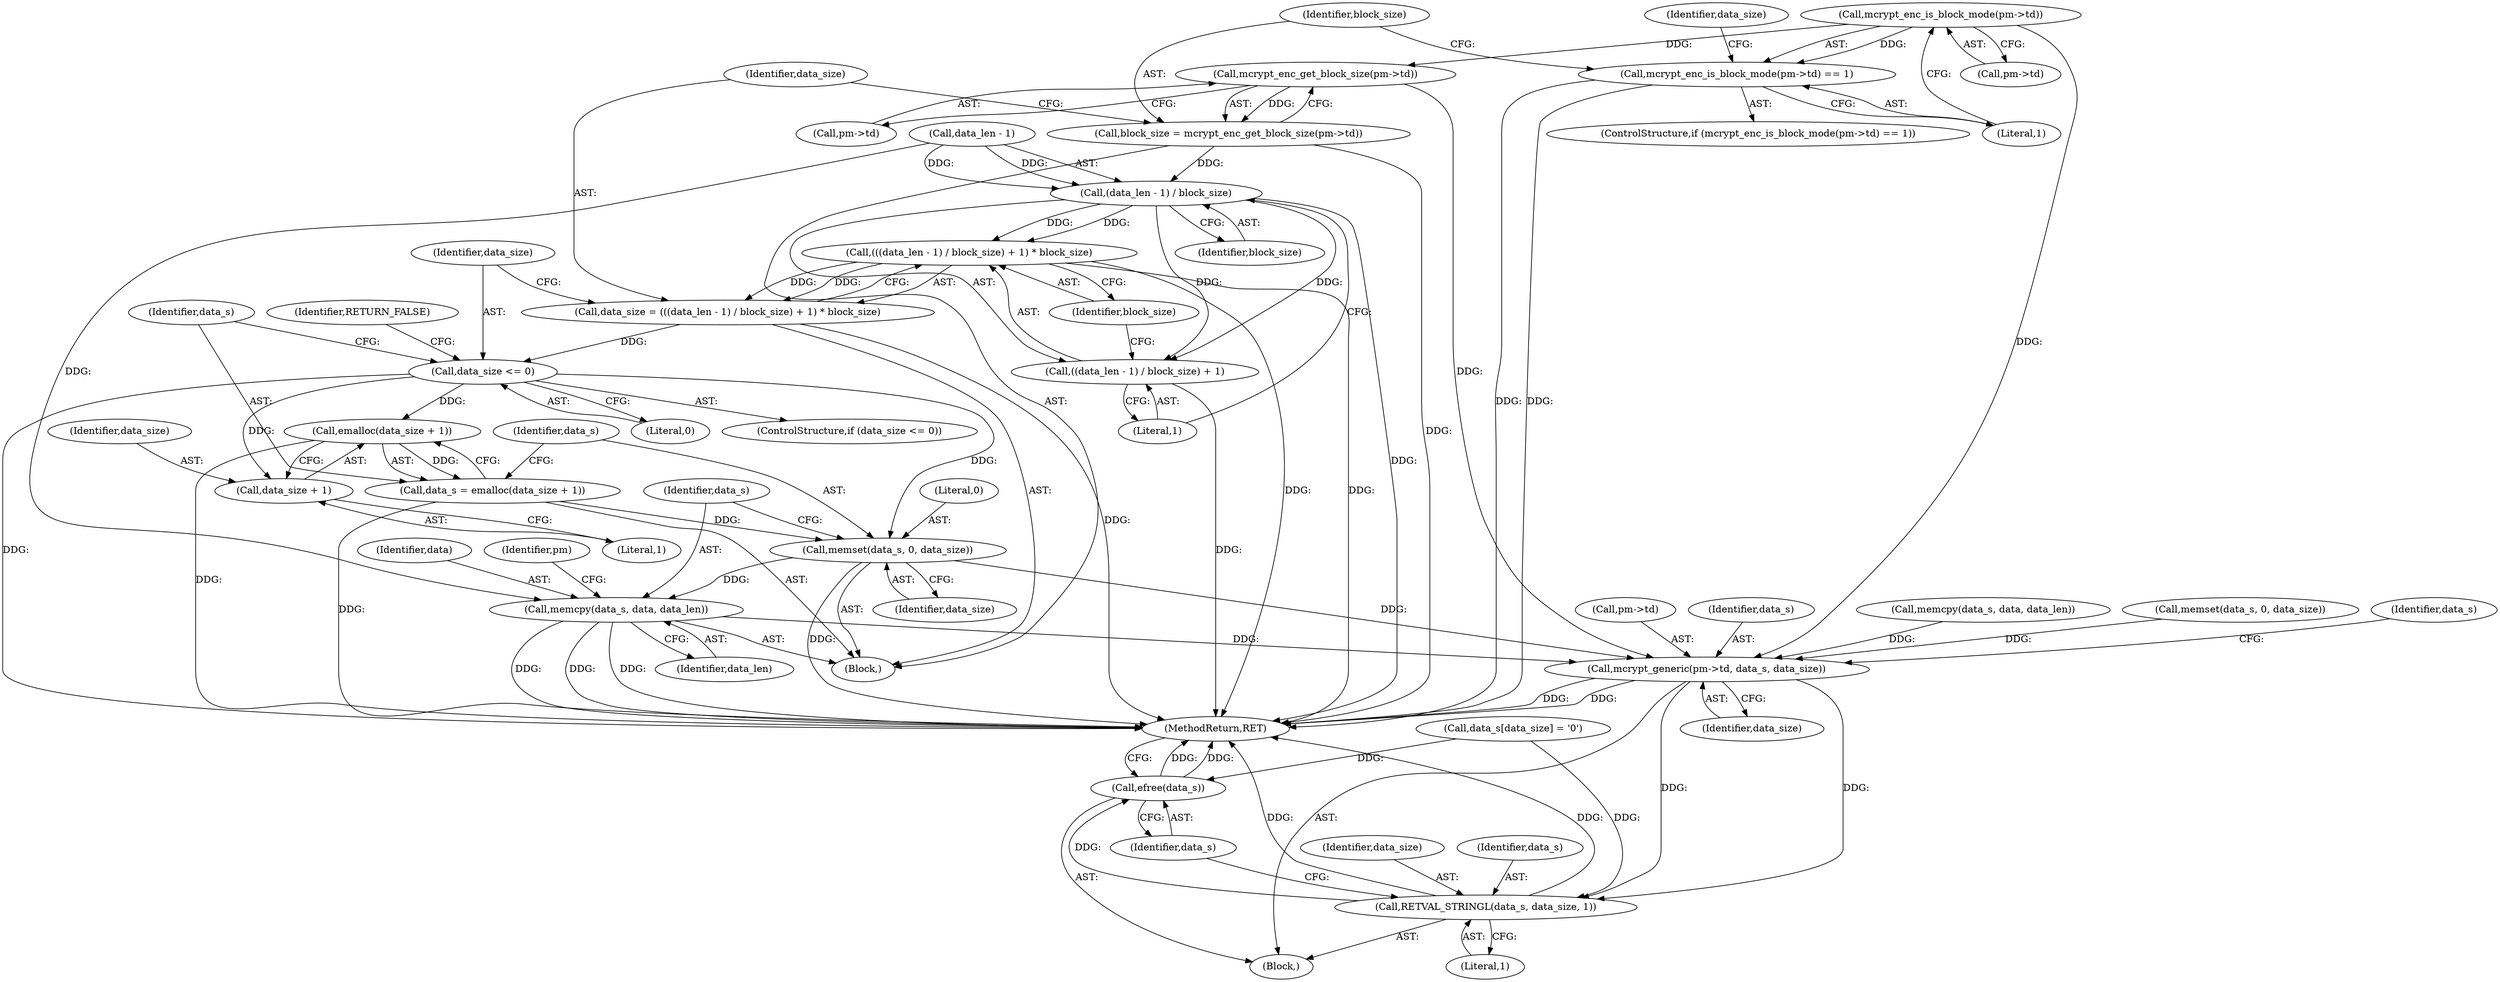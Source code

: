 digraph "0_php-src_6c5211a0cef0cc2854eaa387e0eb036e012904d0?w=1_1@API" {
"1000122" [label="(Call,mcrypt_enc_is_block_mode(pm->td))"];
"1000121" [label="(Call,mcrypt_enc_is_block_mode(pm->td) == 1)"];
"1000130" [label="(Call,mcrypt_enc_get_block_size(pm->td))"];
"1000128" [label="(Call,block_size = mcrypt_enc_get_block_size(pm->td))"];
"1000138" [label="(Call,(data_len - 1) / block_size)"];
"1000136" [label="(Call,(((data_len - 1) / block_size) + 1) * block_size)"];
"1000134" [label="(Call,data_size = (((data_len - 1) / block_size) + 1) * block_size)"];
"1000146" [label="(Call,data_size <= 0)"];
"1000153" [label="(Call,emalloc(data_size + 1))"];
"1000151" [label="(Call,data_s = emalloc(data_size + 1))"];
"1000157" [label="(Call,memset(data_s, 0, data_size))"];
"1000161" [label="(Call,memcpy(data_s, data, data_len))"];
"1000184" [label="(Call,mcrypt_generic(pm->td, data_s, data_size))"];
"1000195" [label="(Call,RETVAL_STRINGL(data_s, data_size, 1))"];
"1000199" [label="(Call,efree(data_s))"];
"1000154" [label="(Call,data_size + 1)"];
"1000137" [label="(Call,((data_len - 1) / block_size) + 1)"];
"1000130" [label="(Call,mcrypt_enc_get_block_size(pm->td))"];
"1000189" [label="(Identifier,data_size)"];
"1000184" [label="(Call,mcrypt_generic(pm->td, data_s, data_size))"];
"1000142" [label="(Identifier,block_size)"];
"1000138" [label="(Call,(data_len - 1) / block_size)"];
"1000145" [label="(ControlStructure,if (data_size <= 0))"];
"1000199" [label="(Call,efree(data_s))"];
"1000163" [label="(Identifier,data)"];
"1000151" [label="(Call,data_s = emalloc(data_size + 1))"];
"1000157" [label="(Call,memset(data_s, 0, data_size))"];
"1000197" [label="(Identifier,data_size)"];
"1000136" [label="(Call,(((data_len - 1) / block_size) + 1) * block_size)"];
"1000120" [label="(ControlStructure,if (mcrypt_enc_is_block_mode(pm->td) == 1))"];
"1000144" [label="(Identifier,block_size)"];
"1000180" [label="(Call,memcpy(data_s, data, data_len))"];
"1000196" [label="(Identifier,data_s)"];
"1000127" [label="(Block,)"];
"1000135" [label="(Identifier,data_size)"];
"1000129" [label="(Identifier,block_size)"];
"1000123" [label="(Call,pm->td)"];
"1000190" [label="(Call,data_s[data_size] = '\0')"];
"1000186" [label="(Identifier,pm)"];
"1000147" [label="(Identifier,data_size)"];
"1000137" [label="(Call,((data_len - 1) / block_size) + 1)"];
"1000168" [label="(Identifier,data_size)"];
"1000176" [label="(Call,memset(data_s, 0, data_size))"];
"1000131" [label="(Call,pm->td)"];
"1000150" [label="(Identifier,RETURN_FALSE)"];
"1000152" [label="(Identifier,data_s)"];
"1000156" [label="(Literal,1)"];
"1000200" [label="(Identifier,data_s)"];
"1000159" [label="(Literal,0)"];
"1000128" [label="(Call,block_size = mcrypt_enc_get_block_size(pm->td))"];
"1000198" [label="(Literal,1)"];
"1000161" [label="(Call,memcpy(data_s, data, data_len))"];
"1000192" [label="(Identifier,data_s)"];
"1000158" [label="(Identifier,data_s)"];
"1000195" [label="(Call,RETVAL_STRINGL(data_s, data_size, 1))"];
"1000185" [label="(Call,pm->td)"];
"1000201" [label="(MethodReturn,RET)"];
"1000134" [label="(Call,data_size = (((data_len - 1) / block_size) + 1) * block_size)"];
"1000148" [label="(Literal,0)"];
"1000139" [label="(Call,data_len - 1)"];
"1000122" [label="(Call,mcrypt_enc_is_block_mode(pm->td))"];
"1000154" [label="(Call,data_size + 1)"];
"1000143" [label="(Literal,1)"];
"1000160" [label="(Identifier,data_size)"];
"1000162" [label="(Identifier,data_s)"];
"1000164" [label="(Identifier,data_len)"];
"1000155" [label="(Identifier,data_size)"];
"1000126" [label="(Literal,1)"];
"1000146" [label="(Call,data_size <= 0)"];
"1000153" [label="(Call,emalloc(data_size + 1))"];
"1000105" [label="(Block,)"];
"1000121" [label="(Call,mcrypt_enc_is_block_mode(pm->td) == 1)"];
"1000188" [label="(Identifier,data_s)"];
"1000122" -> "1000121"  [label="AST: "];
"1000122" -> "1000123"  [label="CFG: "];
"1000123" -> "1000122"  [label="AST: "];
"1000126" -> "1000122"  [label="CFG: "];
"1000122" -> "1000121"  [label="DDG: "];
"1000122" -> "1000130"  [label="DDG: "];
"1000122" -> "1000184"  [label="DDG: "];
"1000121" -> "1000120"  [label="AST: "];
"1000121" -> "1000126"  [label="CFG: "];
"1000126" -> "1000121"  [label="AST: "];
"1000129" -> "1000121"  [label="CFG: "];
"1000168" -> "1000121"  [label="CFG: "];
"1000121" -> "1000201"  [label="DDG: "];
"1000121" -> "1000201"  [label="DDG: "];
"1000130" -> "1000128"  [label="AST: "];
"1000130" -> "1000131"  [label="CFG: "];
"1000131" -> "1000130"  [label="AST: "];
"1000128" -> "1000130"  [label="CFG: "];
"1000130" -> "1000128"  [label="DDG: "];
"1000130" -> "1000184"  [label="DDG: "];
"1000128" -> "1000127"  [label="AST: "];
"1000129" -> "1000128"  [label="AST: "];
"1000135" -> "1000128"  [label="CFG: "];
"1000128" -> "1000201"  [label="DDG: "];
"1000128" -> "1000138"  [label="DDG: "];
"1000138" -> "1000137"  [label="AST: "];
"1000138" -> "1000142"  [label="CFG: "];
"1000139" -> "1000138"  [label="AST: "];
"1000142" -> "1000138"  [label="AST: "];
"1000143" -> "1000138"  [label="CFG: "];
"1000138" -> "1000201"  [label="DDG: "];
"1000138" -> "1000136"  [label="DDG: "];
"1000138" -> "1000136"  [label="DDG: "];
"1000138" -> "1000137"  [label="DDG: "];
"1000138" -> "1000137"  [label="DDG: "];
"1000139" -> "1000138"  [label="DDG: "];
"1000139" -> "1000138"  [label="DDG: "];
"1000136" -> "1000134"  [label="AST: "];
"1000136" -> "1000144"  [label="CFG: "];
"1000137" -> "1000136"  [label="AST: "];
"1000144" -> "1000136"  [label="AST: "];
"1000134" -> "1000136"  [label="CFG: "];
"1000136" -> "1000201"  [label="DDG: "];
"1000136" -> "1000201"  [label="DDG: "];
"1000136" -> "1000134"  [label="DDG: "];
"1000136" -> "1000134"  [label="DDG: "];
"1000134" -> "1000127"  [label="AST: "];
"1000135" -> "1000134"  [label="AST: "];
"1000147" -> "1000134"  [label="CFG: "];
"1000134" -> "1000201"  [label="DDG: "];
"1000134" -> "1000146"  [label="DDG: "];
"1000146" -> "1000145"  [label="AST: "];
"1000146" -> "1000148"  [label="CFG: "];
"1000147" -> "1000146"  [label="AST: "];
"1000148" -> "1000146"  [label="AST: "];
"1000150" -> "1000146"  [label="CFG: "];
"1000152" -> "1000146"  [label="CFG: "];
"1000146" -> "1000201"  [label="DDG: "];
"1000146" -> "1000153"  [label="DDG: "];
"1000146" -> "1000154"  [label="DDG: "];
"1000146" -> "1000157"  [label="DDG: "];
"1000153" -> "1000151"  [label="AST: "];
"1000153" -> "1000154"  [label="CFG: "];
"1000154" -> "1000153"  [label="AST: "];
"1000151" -> "1000153"  [label="CFG: "];
"1000153" -> "1000201"  [label="DDG: "];
"1000153" -> "1000151"  [label="DDG: "];
"1000151" -> "1000127"  [label="AST: "];
"1000152" -> "1000151"  [label="AST: "];
"1000158" -> "1000151"  [label="CFG: "];
"1000151" -> "1000201"  [label="DDG: "];
"1000151" -> "1000157"  [label="DDG: "];
"1000157" -> "1000127"  [label="AST: "];
"1000157" -> "1000160"  [label="CFG: "];
"1000158" -> "1000157"  [label="AST: "];
"1000159" -> "1000157"  [label="AST: "];
"1000160" -> "1000157"  [label="AST: "];
"1000162" -> "1000157"  [label="CFG: "];
"1000157" -> "1000201"  [label="DDG: "];
"1000157" -> "1000161"  [label="DDG: "];
"1000157" -> "1000184"  [label="DDG: "];
"1000161" -> "1000127"  [label="AST: "];
"1000161" -> "1000164"  [label="CFG: "];
"1000162" -> "1000161"  [label="AST: "];
"1000163" -> "1000161"  [label="AST: "];
"1000164" -> "1000161"  [label="AST: "];
"1000186" -> "1000161"  [label="CFG: "];
"1000161" -> "1000201"  [label="DDG: "];
"1000161" -> "1000201"  [label="DDG: "];
"1000161" -> "1000201"  [label="DDG: "];
"1000139" -> "1000161"  [label="DDG: "];
"1000161" -> "1000184"  [label="DDG: "];
"1000184" -> "1000105"  [label="AST: "];
"1000184" -> "1000189"  [label="CFG: "];
"1000185" -> "1000184"  [label="AST: "];
"1000188" -> "1000184"  [label="AST: "];
"1000189" -> "1000184"  [label="AST: "];
"1000192" -> "1000184"  [label="CFG: "];
"1000184" -> "1000201"  [label="DDG: "];
"1000184" -> "1000201"  [label="DDG: "];
"1000180" -> "1000184"  [label="DDG: "];
"1000176" -> "1000184"  [label="DDG: "];
"1000184" -> "1000195"  [label="DDG: "];
"1000184" -> "1000195"  [label="DDG: "];
"1000195" -> "1000105"  [label="AST: "];
"1000195" -> "1000198"  [label="CFG: "];
"1000196" -> "1000195"  [label="AST: "];
"1000197" -> "1000195"  [label="AST: "];
"1000198" -> "1000195"  [label="AST: "];
"1000200" -> "1000195"  [label="CFG: "];
"1000195" -> "1000201"  [label="DDG: "];
"1000195" -> "1000201"  [label="DDG: "];
"1000190" -> "1000195"  [label="DDG: "];
"1000195" -> "1000199"  [label="DDG: "];
"1000199" -> "1000105"  [label="AST: "];
"1000199" -> "1000200"  [label="CFG: "];
"1000200" -> "1000199"  [label="AST: "];
"1000201" -> "1000199"  [label="CFG: "];
"1000199" -> "1000201"  [label="DDG: "];
"1000199" -> "1000201"  [label="DDG: "];
"1000190" -> "1000199"  [label="DDG: "];
"1000154" -> "1000156"  [label="CFG: "];
"1000155" -> "1000154"  [label="AST: "];
"1000156" -> "1000154"  [label="AST: "];
"1000137" -> "1000143"  [label="CFG: "];
"1000143" -> "1000137"  [label="AST: "];
"1000144" -> "1000137"  [label="CFG: "];
"1000137" -> "1000201"  [label="DDG: "];
}
